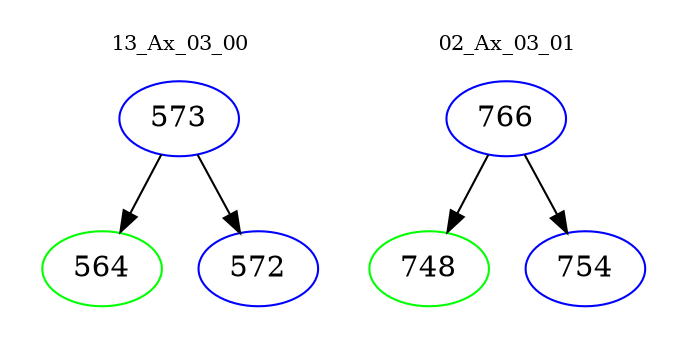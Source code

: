 digraph{
subgraph cluster_0 {
color = white
label = "13_Ax_03_00";
fontsize=10;
T0_573 [label="573", color="blue"]
T0_573 -> T0_564 [color="black"]
T0_564 [label="564", color="green"]
T0_573 -> T0_572 [color="black"]
T0_572 [label="572", color="blue"]
}
subgraph cluster_1 {
color = white
label = "02_Ax_03_01";
fontsize=10;
T1_766 [label="766", color="blue"]
T1_766 -> T1_748 [color="black"]
T1_748 [label="748", color="green"]
T1_766 -> T1_754 [color="black"]
T1_754 [label="754", color="blue"]
}
}
